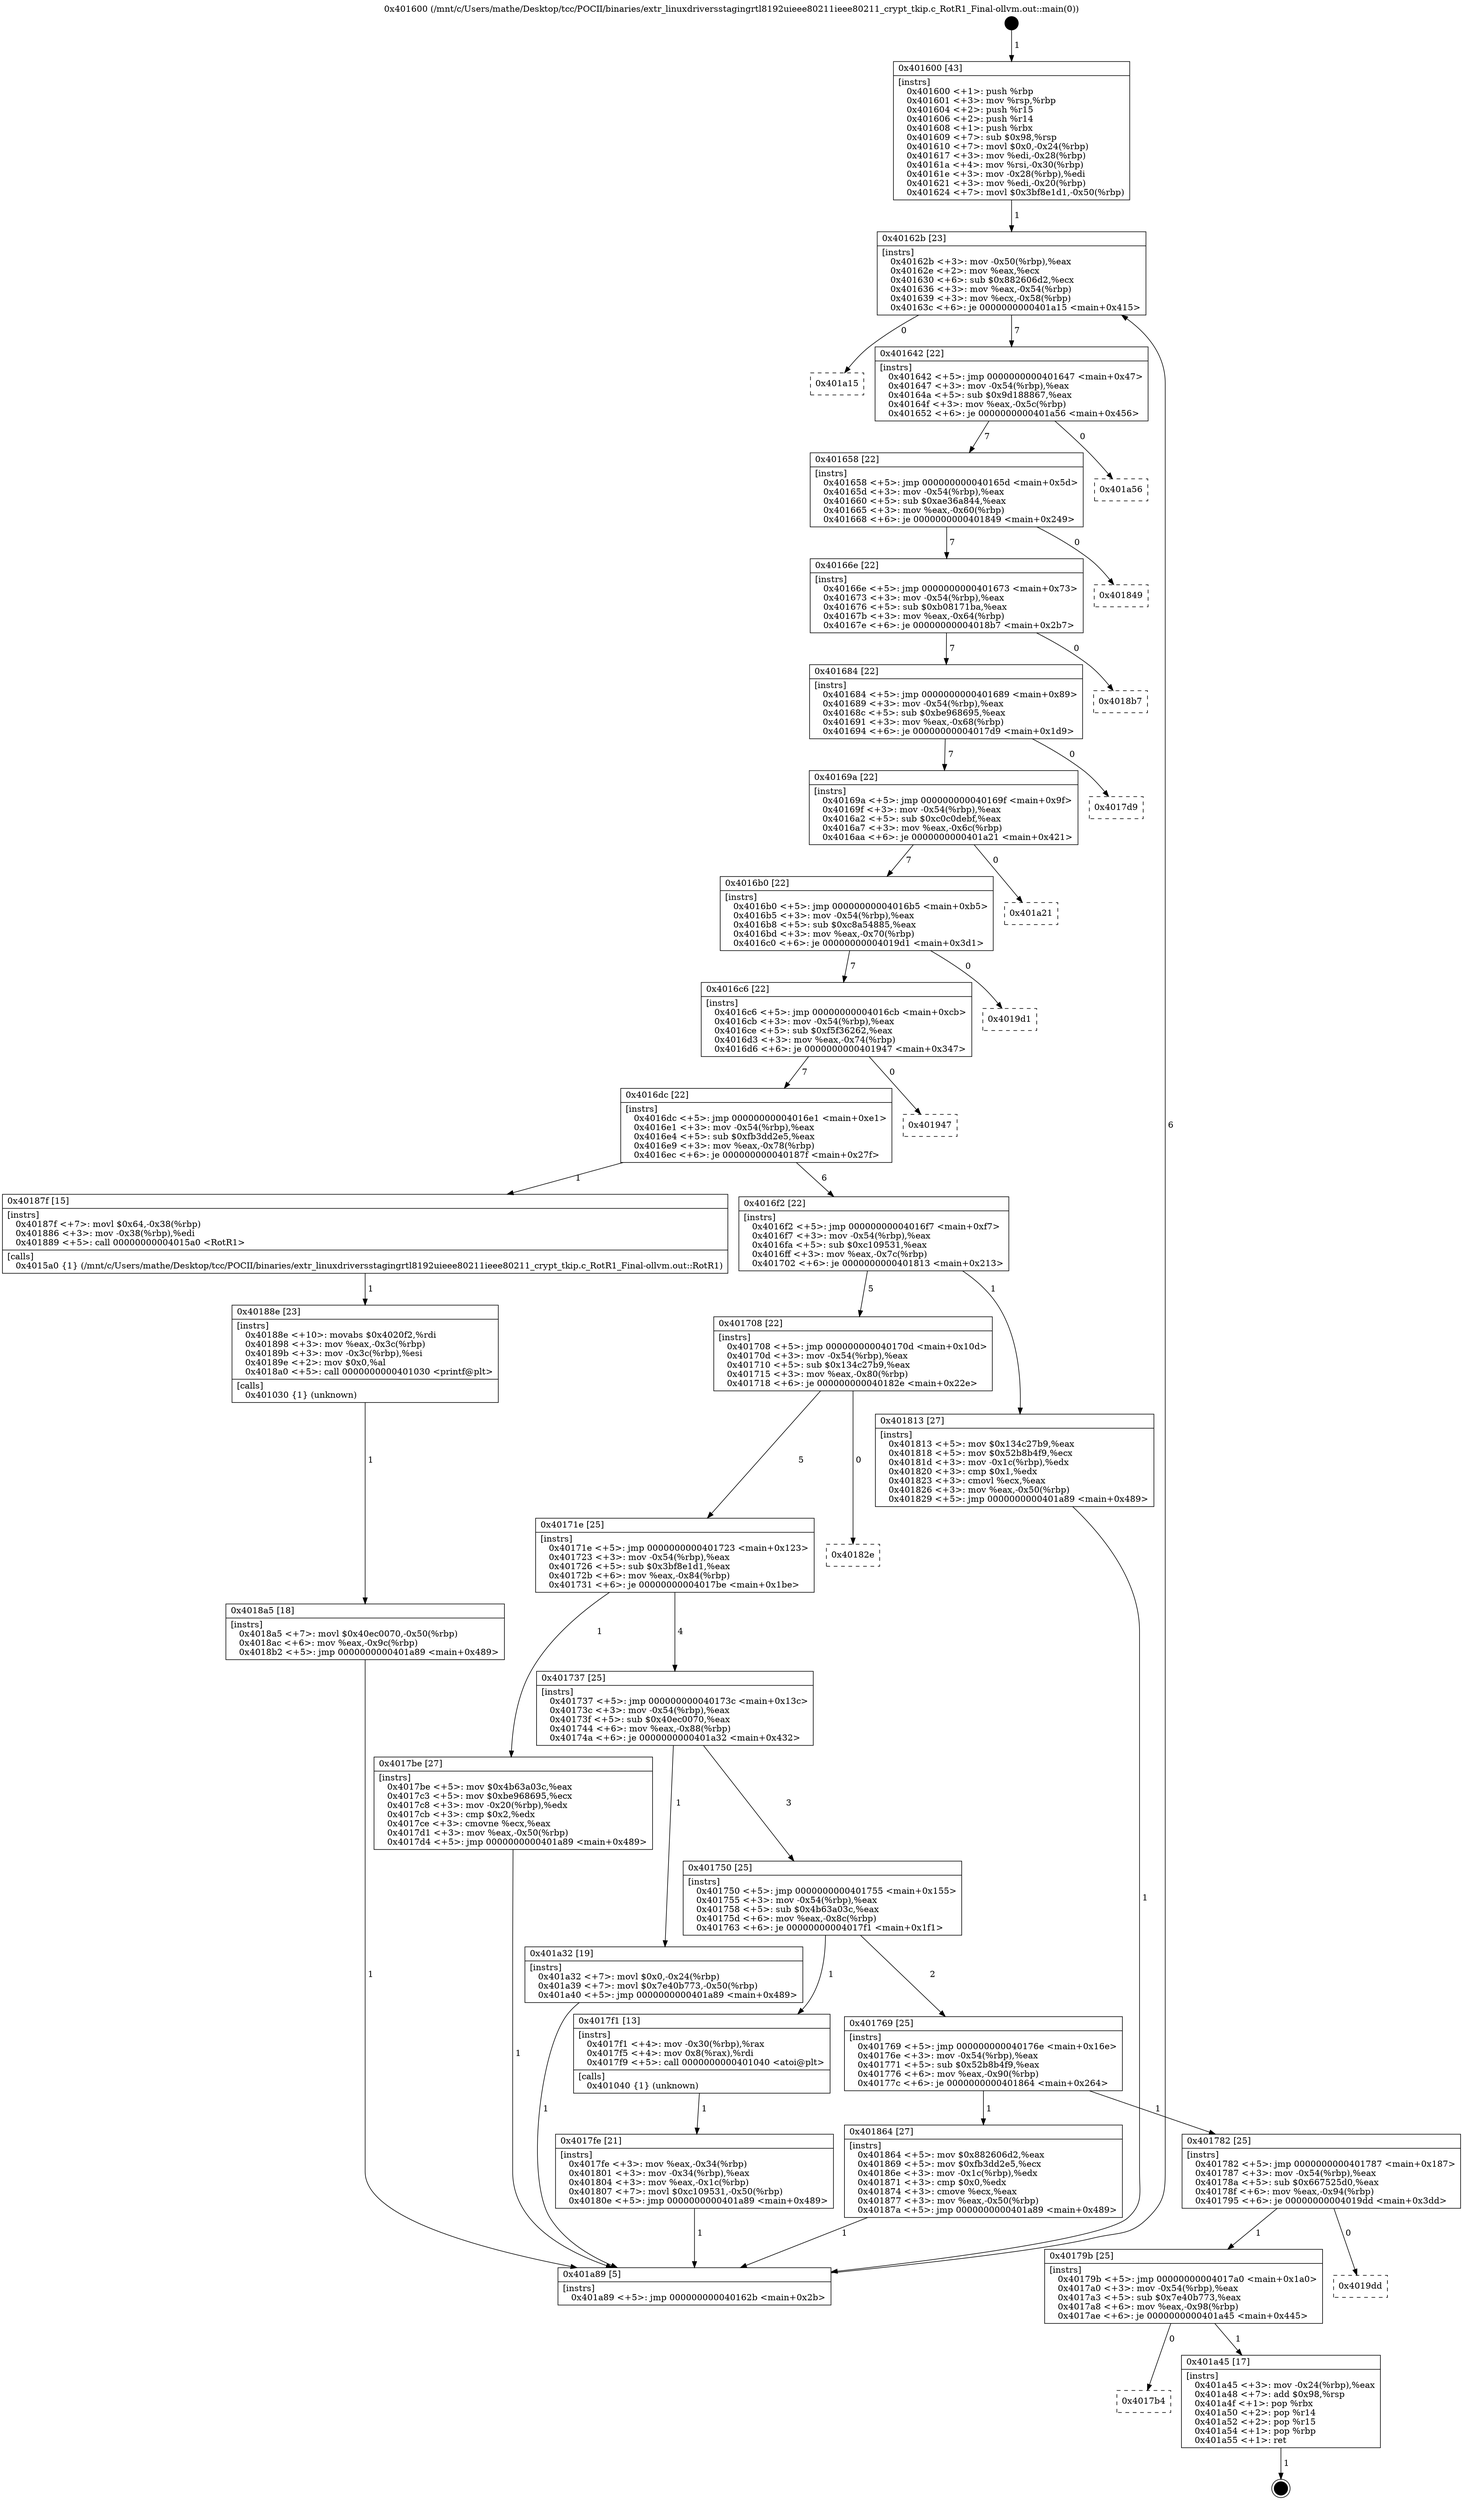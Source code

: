 digraph "0x401600" {
  label = "0x401600 (/mnt/c/Users/mathe/Desktop/tcc/POCII/binaries/extr_linuxdriversstagingrtl8192uieee80211ieee80211_crypt_tkip.c_RotR1_Final-ollvm.out::main(0))"
  labelloc = "t"
  node[shape=record]

  Entry [label="",width=0.3,height=0.3,shape=circle,fillcolor=black,style=filled]
  "0x40162b" [label="{
     0x40162b [23]\l
     | [instrs]\l
     &nbsp;&nbsp;0x40162b \<+3\>: mov -0x50(%rbp),%eax\l
     &nbsp;&nbsp;0x40162e \<+2\>: mov %eax,%ecx\l
     &nbsp;&nbsp;0x401630 \<+6\>: sub $0x882606d2,%ecx\l
     &nbsp;&nbsp;0x401636 \<+3\>: mov %eax,-0x54(%rbp)\l
     &nbsp;&nbsp;0x401639 \<+3\>: mov %ecx,-0x58(%rbp)\l
     &nbsp;&nbsp;0x40163c \<+6\>: je 0000000000401a15 \<main+0x415\>\l
  }"]
  "0x401a15" [label="{
     0x401a15\l
  }", style=dashed]
  "0x401642" [label="{
     0x401642 [22]\l
     | [instrs]\l
     &nbsp;&nbsp;0x401642 \<+5\>: jmp 0000000000401647 \<main+0x47\>\l
     &nbsp;&nbsp;0x401647 \<+3\>: mov -0x54(%rbp),%eax\l
     &nbsp;&nbsp;0x40164a \<+5\>: sub $0x9d188867,%eax\l
     &nbsp;&nbsp;0x40164f \<+3\>: mov %eax,-0x5c(%rbp)\l
     &nbsp;&nbsp;0x401652 \<+6\>: je 0000000000401a56 \<main+0x456\>\l
  }"]
  Exit [label="",width=0.3,height=0.3,shape=circle,fillcolor=black,style=filled,peripheries=2]
  "0x401a56" [label="{
     0x401a56\l
  }", style=dashed]
  "0x401658" [label="{
     0x401658 [22]\l
     | [instrs]\l
     &nbsp;&nbsp;0x401658 \<+5\>: jmp 000000000040165d \<main+0x5d\>\l
     &nbsp;&nbsp;0x40165d \<+3\>: mov -0x54(%rbp),%eax\l
     &nbsp;&nbsp;0x401660 \<+5\>: sub $0xae36a844,%eax\l
     &nbsp;&nbsp;0x401665 \<+3\>: mov %eax,-0x60(%rbp)\l
     &nbsp;&nbsp;0x401668 \<+6\>: je 0000000000401849 \<main+0x249\>\l
  }"]
  "0x4017b4" [label="{
     0x4017b4\l
  }", style=dashed]
  "0x401849" [label="{
     0x401849\l
  }", style=dashed]
  "0x40166e" [label="{
     0x40166e [22]\l
     | [instrs]\l
     &nbsp;&nbsp;0x40166e \<+5\>: jmp 0000000000401673 \<main+0x73\>\l
     &nbsp;&nbsp;0x401673 \<+3\>: mov -0x54(%rbp),%eax\l
     &nbsp;&nbsp;0x401676 \<+5\>: sub $0xb08171ba,%eax\l
     &nbsp;&nbsp;0x40167b \<+3\>: mov %eax,-0x64(%rbp)\l
     &nbsp;&nbsp;0x40167e \<+6\>: je 00000000004018b7 \<main+0x2b7\>\l
  }"]
  "0x401a45" [label="{
     0x401a45 [17]\l
     | [instrs]\l
     &nbsp;&nbsp;0x401a45 \<+3\>: mov -0x24(%rbp),%eax\l
     &nbsp;&nbsp;0x401a48 \<+7\>: add $0x98,%rsp\l
     &nbsp;&nbsp;0x401a4f \<+1\>: pop %rbx\l
     &nbsp;&nbsp;0x401a50 \<+2\>: pop %r14\l
     &nbsp;&nbsp;0x401a52 \<+2\>: pop %r15\l
     &nbsp;&nbsp;0x401a54 \<+1\>: pop %rbp\l
     &nbsp;&nbsp;0x401a55 \<+1\>: ret\l
  }"]
  "0x4018b7" [label="{
     0x4018b7\l
  }", style=dashed]
  "0x401684" [label="{
     0x401684 [22]\l
     | [instrs]\l
     &nbsp;&nbsp;0x401684 \<+5\>: jmp 0000000000401689 \<main+0x89\>\l
     &nbsp;&nbsp;0x401689 \<+3\>: mov -0x54(%rbp),%eax\l
     &nbsp;&nbsp;0x40168c \<+5\>: sub $0xbe968695,%eax\l
     &nbsp;&nbsp;0x401691 \<+3\>: mov %eax,-0x68(%rbp)\l
     &nbsp;&nbsp;0x401694 \<+6\>: je 00000000004017d9 \<main+0x1d9\>\l
  }"]
  "0x40179b" [label="{
     0x40179b [25]\l
     | [instrs]\l
     &nbsp;&nbsp;0x40179b \<+5\>: jmp 00000000004017a0 \<main+0x1a0\>\l
     &nbsp;&nbsp;0x4017a0 \<+3\>: mov -0x54(%rbp),%eax\l
     &nbsp;&nbsp;0x4017a3 \<+5\>: sub $0x7e40b773,%eax\l
     &nbsp;&nbsp;0x4017a8 \<+6\>: mov %eax,-0x98(%rbp)\l
     &nbsp;&nbsp;0x4017ae \<+6\>: je 0000000000401a45 \<main+0x445\>\l
  }"]
  "0x4017d9" [label="{
     0x4017d9\l
  }", style=dashed]
  "0x40169a" [label="{
     0x40169a [22]\l
     | [instrs]\l
     &nbsp;&nbsp;0x40169a \<+5\>: jmp 000000000040169f \<main+0x9f\>\l
     &nbsp;&nbsp;0x40169f \<+3\>: mov -0x54(%rbp),%eax\l
     &nbsp;&nbsp;0x4016a2 \<+5\>: sub $0xc0c0debf,%eax\l
     &nbsp;&nbsp;0x4016a7 \<+3\>: mov %eax,-0x6c(%rbp)\l
     &nbsp;&nbsp;0x4016aa \<+6\>: je 0000000000401a21 \<main+0x421\>\l
  }"]
  "0x4019dd" [label="{
     0x4019dd\l
  }", style=dashed]
  "0x401a21" [label="{
     0x401a21\l
  }", style=dashed]
  "0x4016b0" [label="{
     0x4016b0 [22]\l
     | [instrs]\l
     &nbsp;&nbsp;0x4016b0 \<+5\>: jmp 00000000004016b5 \<main+0xb5\>\l
     &nbsp;&nbsp;0x4016b5 \<+3\>: mov -0x54(%rbp),%eax\l
     &nbsp;&nbsp;0x4016b8 \<+5\>: sub $0xc8a54885,%eax\l
     &nbsp;&nbsp;0x4016bd \<+3\>: mov %eax,-0x70(%rbp)\l
     &nbsp;&nbsp;0x4016c0 \<+6\>: je 00000000004019d1 \<main+0x3d1\>\l
  }"]
  "0x4018a5" [label="{
     0x4018a5 [18]\l
     | [instrs]\l
     &nbsp;&nbsp;0x4018a5 \<+7\>: movl $0x40ec0070,-0x50(%rbp)\l
     &nbsp;&nbsp;0x4018ac \<+6\>: mov %eax,-0x9c(%rbp)\l
     &nbsp;&nbsp;0x4018b2 \<+5\>: jmp 0000000000401a89 \<main+0x489\>\l
  }"]
  "0x4019d1" [label="{
     0x4019d1\l
  }", style=dashed]
  "0x4016c6" [label="{
     0x4016c6 [22]\l
     | [instrs]\l
     &nbsp;&nbsp;0x4016c6 \<+5\>: jmp 00000000004016cb \<main+0xcb\>\l
     &nbsp;&nbsp;0x4016cb \<+3\>: mov -0x54(%rbp),%eax\l
     &nbsp;&nbsp;0x4016ce \<+5\>: sub $0xf5f36262,%eax\l
     &nbsp;&nbsp;0x4016d3 \<+3\>: mov %eax,-0x74(%rbp)\l
     &nbsp;&nbsp;0x4016d6 \<+6\>: je 0000000000401947 \<main+0x347\>\l
  }"]
  "0x40188e" [label="{
     0x40188e [23]\l
     | [instrs]\l
     &nbsp;&nbsp;0x40188e \<+10\>: movabs $0x4020f2,%rdi\l
     &nbsp;&nbsp;0x401898 \<+3\>: mov %eax,-0x3c(%rbp)\l
     &nbsp;&nbsp;0x40189b \<+3\>: mov -0x3c(%rbp),%esi\l
     &nbsp;&nbsp;0x40189e \<+2\>: mov $0x0,%al\l
     &nbsp;&nbsp;0x4018a0 \<+5\>: call 0000000000401030 \<printf@plt\>\l
     | [calls]\l
     &nbsp;&nbsp;0x401030 \{1\} (unknown)\l
  }"]
  "0x401947" [label="{
     0x401947\l
  }", style=dashed]
  "0x4016dc" [label="{
     0x4016dc [22]\l
     | [instrs]\l
     &nbsp;&nbsp;0x4016dc \<+5\>: jmp 00000000004016e1 \<main+0xe1\>\l
     &nbsp;&nbsp;0x4016e1 \<+3\>: mov -0x54(%rbp),%eax\l
     &nbsp;&nbsp;0x4016e4 \<+5\>: sub $0xfb3dd2e5,%eax\l
     &nbsp;&nbsp;0x4016e9 \<+3\>: mov %eax,-0x78(%rbp)\l
     &nbsp;&nbsp;0x4016ec \<+6\>: je 000000000040187f \<main+0x27f\>\l
  }"]
  "0x401782" [label="{
     0x401782 [25]\l
     | [instrs]\l
     &nbsp;&nbsp;0x401782 \<+5\>: jmp 0000000000401787 \<main+0x187\>\l
     &nbsp;&nbsp;0x401787 \<+3\>: mov -0x54(%rbp),%eax\l
     &nbsp;&nbsp;0x40178a \<+5\>: sub $0x667525d0,%eax\l
     &nbsp;&nbsp;0x40178f \<+6\>: mov %eax,-0x94(%rbp)\l
     &nbsp;&nbsp;0x401795 \<+6\>: je 00000000004019dd \<main+0x3dd\>\l
  }"]
  "0x40187f" [label="{
     0x40187f [15]\l
     | [instrs]\l
     &nbsp;&nbsp;0x40187f \<+7\>: movl $0x64,-0x38(%rbp)\l
     &nbsp;&nbsp;0x401886 \<+3\>: mov -0x38(%rbp),%edi\l
     &nbsp;&nbsp;0x401889 \<+5\>: call 00000000004015a0 \<RotR1\>\l
     | [calls]\l
     &nbsp;&nbsp;0x4015a0 \{1\} (/mnt/c/Users/mathe/Desktop/tcc/POCII/binaries/extr_linuxdriversstagingrtl8192uieee80211ieee80211_crypt_tkip.c_RotR1_Final-ollvm.out::RotR1)\l
  }"]
  "0x4016f2" [label="{
     0x4016f2 [22]\l
     | [instrs]\l
     &nbsp;&nbsp;0x4016f2 \<+5\>: jmp 00000000004016f7 \<main+0xf7\>\l
     &nbsp;&nbsp;0x4016f7 \<+3\>: mov -0x54(%rbp),%eax\l
     &nbsp;&nbsp;0x4016fa \<+5\>: sub $0xc109531,%eax\l
     &nbsp;&nbsp;0x4016ff \<+3\>: mov %eax,-0x7c(%rbp)\l
     &nbsp;&nbsp;0x401702 \<+6\>: je 0000000000401813 \<main+0x213\>\l
  }"]
  "0x401864" [label="{
     0x401864 [27]\l
     | [instrs]\l
     &nbsp;&nbsp;0x401864 \<+5\>: mov $0x882606d2,%eax\l
     &nbsp;&nbsp;0x401869 \<+5\>: mov $0xfb3dd2e5,%ecx\l
     &nbsp;&nbsp;0x40186e \<+3\>: mov -0x1c(%rbp),%edx\l
     &nbsp;&nbsp;0x401871 \<+3\>: cmp $0x0,%edx\l
     &nbsp;&nbsp;0x401874 \<+3\>: cmove %ecx,%eax\l
     &nbsp;&nbsp;0x401877 \<+3\>: mov %eax,-0x50(%rbp)\l
     &nbsp;&nbsp;0x40187a \<+5\>: jmp 0000000000401a89 \<main+0x489\>\l
  }"]
  "0x401813" [label="{
     0x401813 [27]\l
     | [instrs]\l
     &nbsp;&nbsp;0x401813 \<+5\>: mov $0x134c27b9,%eax\l
     &nbsp;&nbsp;0x401818 \<+5\>: mov $0x52b8b4f9,%ecx\l
     &nbsp;&nbsp;0x40181d \<+3\>: mov -0x1c(%rbp),%edx\l
     &nbsp;&nbsp;0x401820 \<+3\>: cmp $0x1,%edx\l
     &nbsp;&nbsp;0x401823 \<+3\>: cmovl %ecx,%eax\l
     &nbsp;&nbsp;0x401826 \<+3\>: mov %eax,-0x50(%rbp)\l
     &nbsp;&nbsp;0x401829 \<+5\>: jmp 0000000000401a89 \<main+0x489\>\l
  }"]
  "0x401708" [label="{
     0x401708 [22]\l
     | [instrs]\l
     &nbsp;&nbsp;0x401708 \<+5\>: jmp 000000000040170d \<main+0x10d\>\l
     &nbsp;&nbsp;0x40170d \<+3\>: mov -0x54(%rbp),%eax\l
     &nbsp;&nbsp;0x401710 \<+5\>: sub $0x134c27b9,%eax\l
     &nbsp;&nbsp;0x401715 \<+3\>: mov %eax,-0x80(%rbp)\l
     &nbsp;&nbsp;0x401718 \<+6\>: je 000000000040182e \<main+0x22e\>\l
  }"]
  "0x4017fe" [label="{
     0x4017fe [21]\l
     | [instrs]\l
     &nbsp;&nbsp;0x4017fe \<+3\>: mov %eax,-0x34(%rbp)\l
     &nbsp;&nbsp;0x401801 \<+3\>: mov -0x34(%rbp),%eax\l
     &nbsp;&nbsp;0x401804 \<+3\>: mov %eax,-0x1c(%rbp)\l
     &nbsp;&nbsp;0x401807 \<+7\>: movl $0xc109531,-0x50(%rbp)\l
     &nbsp;&nbsp;0x40180e \<+5\>: jmp 0000000000401a89 \<main+0x489\>\l
  }"]
  "0x40182e" [label="{
     0x40182e\l
  }", style=dashed]
  "0x40171e" [label="{
     0x40171e [25]\l
     | [instrs]\l
     &nbsp;&nbsp;0x40171e \<+5\>: jmp 0000000000401723 \<main+0x123\>\l
     &nbsp;&nbsp;0x401723 \<+3\>: mov -0x54(%rbp),%eax\l
     &nbsp;&nbsp;0x401726 \<+5\>: sub $0x3bf8e1d1,%eax\l
     &nbsp;&nbsp;0x40172b \<+6\>: mov %eax,-0x84(%rbp)\l
     &nbsp;&nbsp;0x401731 \<+6\>: je 00000000004017be \<main+0x1be\>\l
  }"]
  "0x401769" [label="{
     0x401769 [25]\l
     | [instrs]\l
     &nbsp;&nbsp;0x401769 \<+5\>: jmp 000000000040176e \<main+0x16e\>\l
     &nbsp;&nbsp;0x40176e \<+3\>: mov -0x54(%rbp),%eax\l
     &nbsp;&nbsp;0x401771 \<+5\>: sub $0x52b8b4f9,%eax\l
     &nbsp;&nbsp;0x401776 \<+6\>: mov %eax,-0x90(%rbp)\l
     &nbsp;&nbsp;0x40177c \<+6\>: je 0000000000401864 \<main+0x264\>\l
  }"]
  "0x4017be" [label="{
     0x4017be [27]\l
     | [instrs]\l
     &nbsp;&nbsp;0x4017be \<+5\>: mov $0x4b63a03c,%eax\l
     &nbsp;&nbsp;0x4017c3 \<+5\>: mov $0xbe968695,%ecx\l
     &nbsp;&nbsp;0x4017c8 \<+3\>: mov -0x20(%rbp),%edx\l
     &nbsp;&nbsp;0x4017cb \<+3\>: cmp $0x2,%edx\l
     &nbsp;&nbsp;0x4017ce \<+3\>: cmovne %ecx,%eax\l
     &nbsp;&nbsp;0x4017d1 \<+3\>: mov %eax,-0x50(%rbp)\l
     &nbsp;&nbsp;0x4017d4 \<+5\>: jmp 0000000000401a89 \<main+0x489\>\l
  }"]
  "0x401737" [label="{
     0x401737 [25]\l
     | [instrs]\l
     &nbsp;&nbsp;0x401737 \<+5\>: jmp 000000000040173c \<main+0x13c\>\l
     &nbsp;&nbsp;0x40173c \<+3\>: mov -0x54(%rbp),%eax\l
     &nbsp;&nbsp;0x40173f \<+5\>: sub $0x40ec0070,%eax\l
     &nbsp;&nbsp;0x401744 \<+6\>: mov %eax,-0x88(%rbp)\l
     &nbsp;&nbsp;0x40174a \<+6\>: je 0000000000401a32 \<main+0x432\>\l
  }"]
  "0x401a89" [label="{
     0x401a89 [5]\l
     | [instrs]\l
     &nbsp;&nbsp;0x401a89 \<+5\>: jmp 000000000040162b \<main+0x2b\>\l
  }"]
  "0x401600" [label="{
     0x401600 [43]\l
     | [instrs]\l
     &nbsp;&nbsp;0x401600 \<+1\>: push %rbp\l
     &nbsp;&nbsp;0x401601 \<+3\>: mov %rsp,%rbp\l
     &nbsp;&nbsp;0x401604 \<+2\>: push %r15\l
     &nbsp;&nbsp;0x401606 \<+2\>: push %r14\l
     &nbsp;&nbsp;0x401608 \<+1\>: push %rbx\l
     &nbsp;&nbsp;0x401609 \<+7\>: sub $0x98,%rsp\l
     &nbsp;&nbsp;0x401610 \<+7\>: movl $0x0,-0x24(%rbp)\l
     &nbsp;&nbsp;0x401617 \<+3\>: mov %edi,-0x28(%rbp)\l
     &nbsp;&nbsp;0x40161a \<+4\>: mov %rsi,-0x30(%rbp)\l
     &nbsp;&nbsp;0x40161e \<+3\>: mov -0x28(%rbp),%edi\l
     &nbsp;&nbsp;0x401621 \<+3\>: mov %edi,-0x20(%rbp)\l
     &nbsp;&nbsp;0x401624 \<+7\>: movl $0x3bf8e1d1,-0x50(%rbp)\l
  }"]
  "0x4017f1" [label="{
     0x4017f1 [13]\l
     | [instrs]\l
     &nbsp;&nbsp;0x4017f1 \<+4\>: mov -0x30(%rbp),%rax\l
     &nbsp;&nbsp;0x4017f5 \<+4\>: mov 0x8(%rax),%rdi\l
     &nbsp;&nbsp;0x4017f9 \<+5\>: call 0000000000401040 \<atoi@plt\>\l
     | [calls]\l
     &nbsp;&nbsp;0x401040 \{1\} (unknown)\l
  }"]
  "0x401a32" [label="{
     0x401a32 [19]\l
     | [instrs]\l
     &nbsp;&nbsp;0x401a32 \<+7\>: movl $0x0,-0x24(%rbp)\l
     &nbsp;&nbsp;0x401a39 \<+7\>: movl $0x7e40b773,-0x50(%rbp)\l
     &nbsp;&nbsp;0x401a40 \<+5\>: jmp 0000000000401a89 \<main+0x489\>\l
  }"]
  "0x401750" [label="{
     0x401750 [25]\l
     | [instrs]\l
     &nbsp;&nbsp;0x401750 \<+5\>: jmp 0000000000401755 \<main+0x155\>\l
     &nbsp;&nbsp;0x401755 \<+3\>: mov -0x54(%rbp),%eax\l
     &nbsp;&nbsp;0x401758 \<+5\>: sub $0x4b63a03c,%eax\l
     &nbsp;&nbsp;0x40175d \<+6\>: mov %eax,-0x8c(%rbp)\l
     &nbsp;&nbsp;0x401763 \<+6\>: je 00000000004017f1 \<main+0x1f1\>\l
  }"]
  Entry -> "0x401600" [label=" 1"]
  "0x40162b" -> "0x401a15" [label=" 0"]
  "0x40162b" -> "0x401642" [label=" 7"]
  "0x401a45" -> Exit [label=" 1"]
  "0x401642" -> "0x401a56" [label=" 0"]
  "0x401642" -> "0x401658" [label=" 7"]
  "0x40179b" -> "0x4017b4" [label=" 0"]
  "0x401658" -> "0x401849" [label=" 0"]
  "0x401658" -> "0x40166e" [label=" 7"]
  "0x40179b" -> "0x401a45" [label=" 1"]
  "0x40166e" -> "0x4018b7" [label=" 0"]
  "0x40166e" -> "0x401684" [label=" 7"]
  "0x401782" -> "0x40179b" [label=" 1"]
  "0x401684" -> "0x4017d9" [label=" 0"]
  "0x401684" -> "0x40169a" [label=" 7"]
  "0x401782" -> "0x4019dd" [label=" 0"]
  "0x40169a" -> "0x401a21" [label=" 0"]
  "0x40169a" -> "0x4016b0" [label=" 7"]
  "0x401a32" -> "0x401a89" [label=" 1"]
  "0x4016b0" -> "0x4019d1" [label=" 0"]
  "0x4016b0" -> "0x4016c6" [label=" 7"]
  "0x4018a5" -> "0x401a89" [label=" 1"]
  "0x4016c6" -> "0x401947" [label=" 0"]
  "0x4016c6" -> "0x4016dc" [label=" 7"]
  "0x40188e" -> "0x4018a5" [label=" 1"]
  "0x4016dc" -> "0x40187f" [label=" 1"]
  "0x4016dc" -> "0x4016f2" [label=" 6"]
  "0x40187f" -> "0x40188e" [label=" 1"]
  "0x4016f2" -> "0x401813" [label=" 1"]
  "0x4016f2" -> "0x401708" [label=" 5"]
  "0x401864" -> "0x401a89" [label=" 1"]
  "0x401708" -> "0x40182e" [label=" 0"]
  "0x401708" -> "0x40171e" [label=" 5"]
  "0x401769" -> "0x401864" [label=" 1"]
  "0x40171e" -> "0x4017be" [label=" 1"]
  "0x40171e" -> "0x401737" [label=" 4"]
  "0x4017be" -> "0x401a89" [label=" 1"]
  "0x401600" -> "0x40162b" [label=" 1"]
  "0x401a89" -> "0x40162b" [label=" 6"]
  "0x401769" -> "0x401782" [label=" 1"]
  "0x401737" -> "0x401a32" [label=" 1"]
  "0x401737" -> "0x401750" [label=" 3"]
  "0x401813" -> "0x401a89" [label=" 1"]
  "0x401750" -> "0x4017f1" [label=" 1"]
  "0x401750" -> "0x401769" [label=" 2"]
  "0x4017f1" -> "0x4017fe" [label=" 1"]
  "0x4017fe" -> "0x401a89" [label=" 1"]
}
